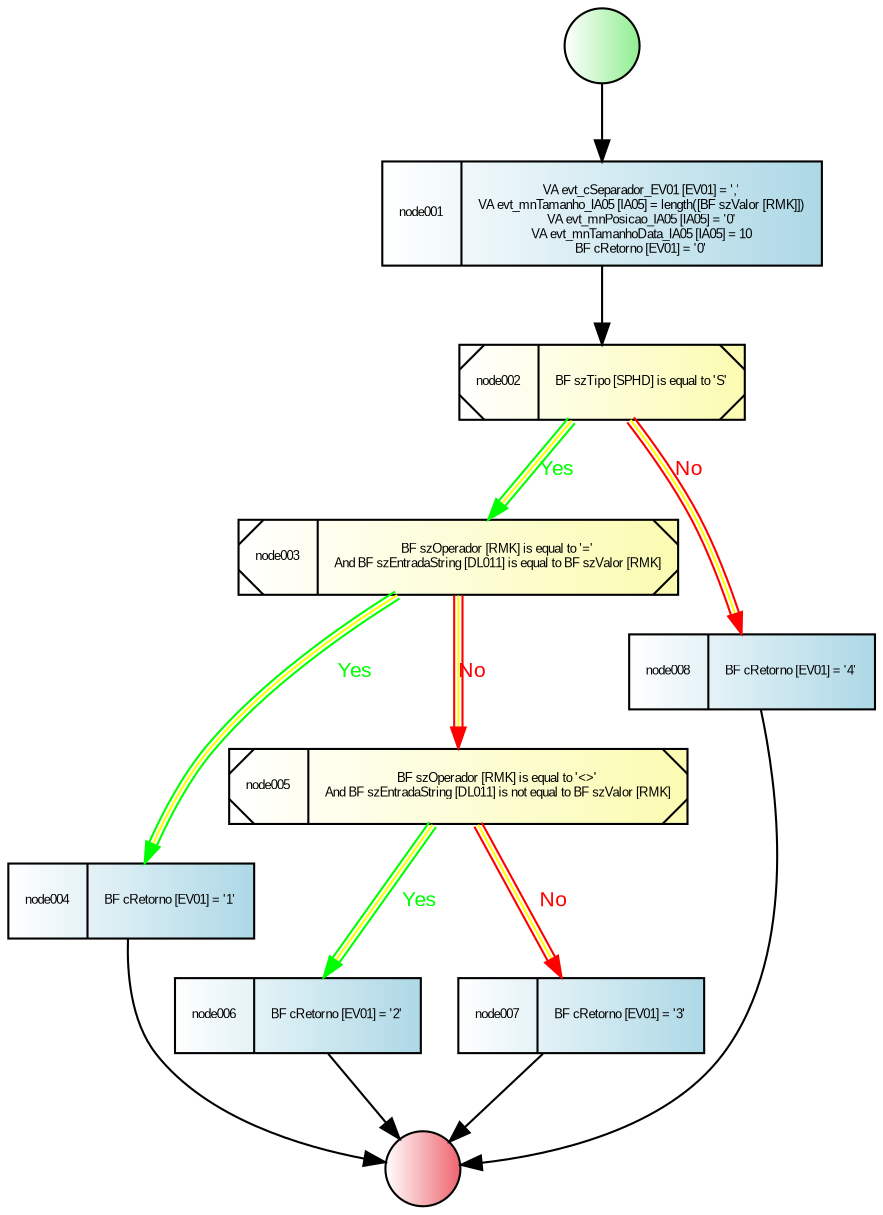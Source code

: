 digraph R {
    node000 [
            shape=circle,
            style="filled",
            fillcolor="white:lightgreen",
            label=""
            ]
    node001 [
            fontname="Arial",
            fontsize=6,
            shape=record,
            style="filled",
            fillcolor="white:lightblue"
            label="node001|{\nVA evt_cSeparador_EV01 [EV01] = ','\nVA evt_mnTamanho_IA05 [IA05] = length([BF szValor [RMK]])\nVA evt_mnPosicao_IA05 [IA05] = '0'\nVA evt_mnTamanhoData_IA05 [IA05] = 10\nBF cRetorno [EV01] = '0'}"
            ]
    node002 [
            fontname="Arial",
            fontsize=6,
            shape=record,
            style="diagonals,filled",
            fillcolor="white:#fbfbb1"
            label="node002|{BF szTipo [SPHD] is equal to 'S'}"
            ]
    node003 [
            fontname="Arial",
            fontsize=6,
            shape=record,
            style="diagonals,filled",
            fillcolor="white:#fbfbb1"
            label="node003|{BF szOperador [RMK] is equal to '='\nAnd BF szEntradaString [DL011] is equal to BF szValor [RMK]}"
            ]
    node004 [
            fontname="Arial",
            fontsize=6,
            shape=record,
            style="filled",
            fillcolor="white:lightblue"
            label="node004|{BF cRetorno [EV01] = '1'}"
            ]
    node005 [
            fontname="Arial",
            fontsize=6,
            shape=record,
            style="diagonals,filled",
            fillcolor="white:#fbfbb1"
            label="node005|{BF szOperador [RMK] is equal to '\<\>'\nAnd BF szEntradaString [DL011] is not equal to BF szValor [RMK]}"
            ]
    node006 [
            fontname="Arial",
            fontsize=6,
            shape=record,
            style="filled",
            fillcolor="white:lightblue"
            label="node006|{BF cRetorno [EV01] = '2'}"
            ]
    node007 [
            fontname="Arial",
            fontsize=6,
            shape=record,
            style="filled",
            fillcolor="white:lightblue"
            label="node007|{BF cRetorno [EV01] = '3'}"
            ]
    node008 [
            fontname="Arial",
            fontsize=6,
            shape=record,
            style="filled",
            fillcolor="white:lightblue"
            label="node008|{BF cRetorno [EV01] = '4'}"
            ]
    node999 [
            shape=circle,
            style="filled",
            fillcolor="white:#ee636e",
            label=""
            ]

    node007 -> node999
    node006 -> node999
    node005 -> node007 [fontname = "Arial", fontsize = 10, fontcolor="red", color="red:yellow:red", label="No"]
    node005 -> node006 [fontname = "Arial", fontsize = 10, fontcolor="green", color="green:yellow:green", label="Yes"]
    node004 -> node999
    node003 -> node005 [fontname = "Arial", fontsize = 10, fontcolor="red", color="red:yellow:red", label="No"]
    node003 -> node004 [fontname = "Arial", fontsize = 10, fontcolor="green", color="green:yellow:green", label="Yes"]
    node002 -> node008 [fontname = "Arial", fontsize = 10, fontcolor="red", color="red:yellow:red", label="No"]
    node002 -> node003 [fontname = "Arial", fontsize = 10, fontcolor="green", color="green:yellow:green", label="Yes"]
    node001 -> node002
    node008 -> node999
    node000 -> node001
}